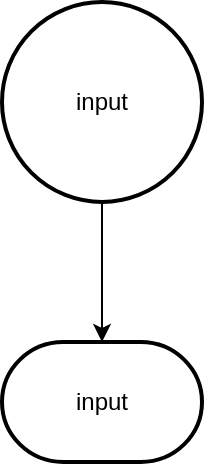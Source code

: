 <mxfile version="13.0.9">
    <diagram id="r5JOJ9ovVRLhnx8orF7Q" name="Page-1">
        <mxGraphModel dx="501" dy="279" grid="1" gridSize="10" guides="1" tooltips="1" connect="1" arrows="1" fold="1" page="1" pageScale="1" pageWidth="827" pageHeight="1169" math="0" shadow="0">
            <root>
                <mxCell id="0"/>
                <mxCell id="1" parent="0"/>
                <mxCell id="5" style="edgeStyle=orthogonalEdgeStyle;rounded=0;orthogonalLoop=1;jettySize=auto;html=1;exitX=0.5;exitY=1;exitDx=0;exitDy=0;exitPerimeter=0;" parent="1" source="3" target="4" edge="1">
                    <mxGeometry relative="1" as="geometry"/>
                </mxCell>
                <mxCell id="3" value="input" style="strokeWidth=2;html=1;shape=mxgraph.flowchart.start_2;whiteSpace=wrap;" parent="1" vertex="1">
                    <mxGeometry x="180" y="110" width="100" height="100" as="geometry"/>
                </mxCell>
                <mxCell id="4" value="input" style="strokeWidth=2;html=1;shape=mxgraph.flowchart.terminator;whiteSpace=wrap;" parent="1" vertex="1">
                    <mxGeometry x="180" y="280" width="100" height="60" as="geometry"/>
                </mxCell>
            </root>
        </mxGraphModel>
    </diagram>
</mxfile>
